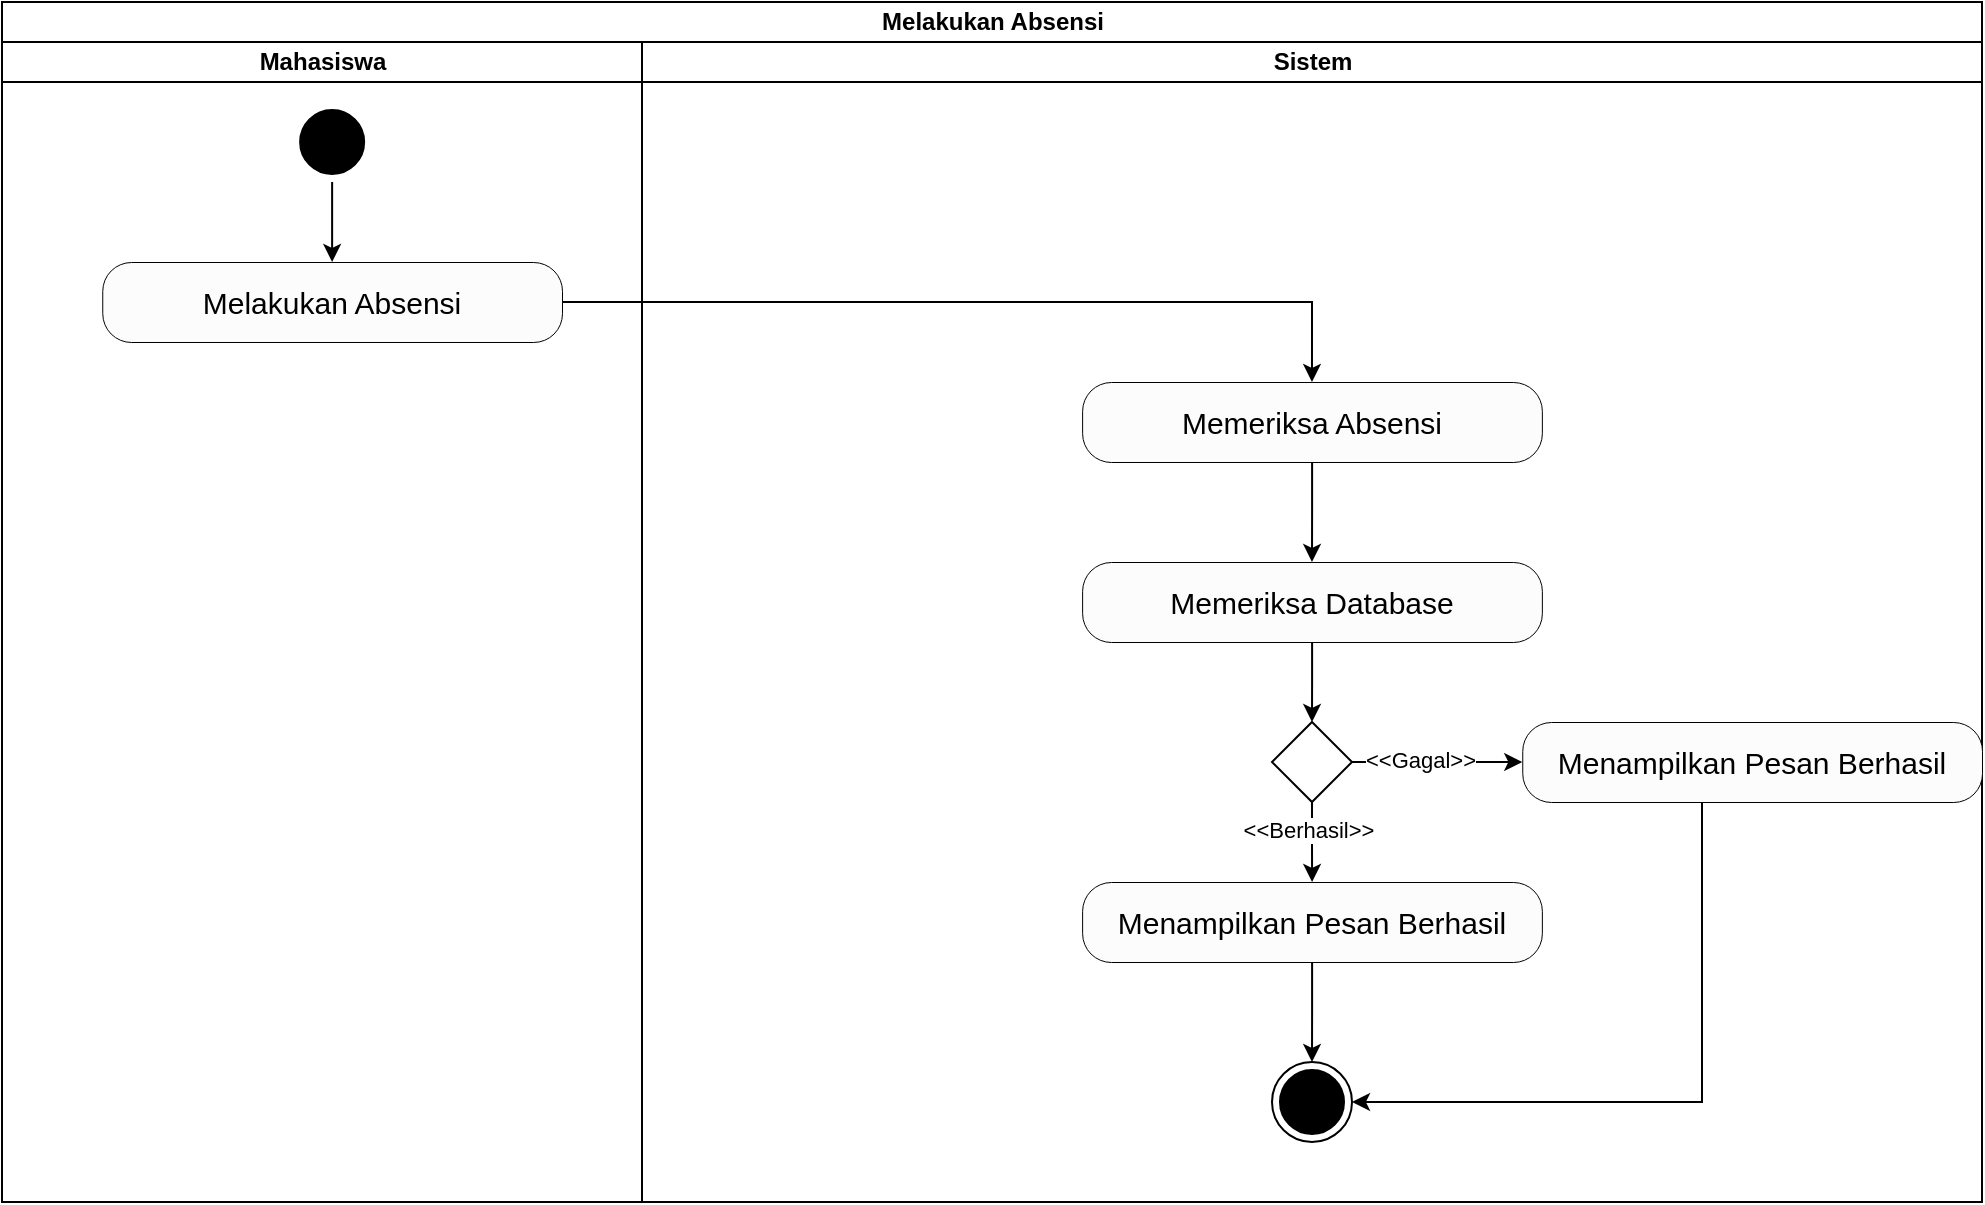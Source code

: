<mxfile version="23.1.1" type="github">
  <diagram name="Melakukan Absensi" id="fqRPTw9rEbrpvfVbGFxZ">
    <mxGraphModel dx="10" dy="1619" grid="1" gridSize="10" guides="1" tooltips="1" connect="1" arrows="1" fold="1" page="1" pageScale="1" pageWidth="850" pageHeight="1100" math="0" shadow="0">
      <root>
        <mxCell id="0" />
        <mxCell id="1" parent="0" />
        <mxCell id="yT5bd3Vj3d8P9JNHRMUm-1" value="Melakukan Absensi" style="swimlane;childLayout=stackLayout;resizeParent=1;resizeParentMax=0;startSize=20;html=1;" vertex="1" parent="1">
          <mxGeometry x="1110" y="-120" width="990" height="600" as="geometry" />
        </mxCell>
        <mxCell id="yT5bd3Vj3d8P9JNHRMUm-2" value="Mahasiswa" style="swimlane;startSize=20;html=1;" vertex="1" parent="yT5bd3Vj3d8P9JNHRMUm-1">
          <mxGeometry y="20" width="320" height="580" as="geometry" />
        </mxCell>
        <mxCell id="yT5bd3Vj3d8P9JNHRMUm-3" style="edgeStyle=orthogonalEdgeStyle;rounded=0;orthogonalLoop=1;jettySize=auto;html=1;entryX=0.5;entryY=0;entryDx=0;entryDy=0;" edge="1" parent="yT5bd3Vj3d8P9JNHRMUm-2" source="yT5bd3Vj3d8P9JNHRMUm-4" target="yT5bd3Vj3d8P9JNHRMUm-5">
          <mxGeometry relative="1" as="geometry" />
        </mxCell>
        <mxCell id="yT5bd3Vj3d8P9JNHRMUm-4" value="" style="ellipse;html=1;shape=startState;fillColor=#000000;strokeColor=#000000;" vertex="1" parent="yT5bd3Vj3d8P9JNHRMUm-2">
          <mxGeometry x="145.07" y="30" width="40" height="40" as="geometry" />
        </mxCell>
        <mxCell id="yT5bd3Vj3d8P9JNHRMUm-5" value="Melakukan Absensi" style="rounded=1;whiteSpace=wrap;html=1;fillColor=#FCFCFC;arcSize=36;strokeWidth=0.5;fontSize=15;" vertex="1" parent="yT5bd3Vj3d8P9JNHRMUm-2">
          <mxGeometry x="50.13" y="110" width="229.87" height="40" as="geometry" />
        </mxCell>
        <mxCell id="yT5bd3Vj3d8P9JNHRMUm-7" value="Sistem" style="swimlane;startSize=20;html=1;" vertex="1" parent="yT5bd3Vj3d8P9JNHRMUm-1">
          <mxGeometry x="320" y="20" width="670" height="580" as="geometry" />
        </mxCell>
        <mxCell id="yT5bd3Vj3d8P9JNHRMUm-10" value="" style="ellipse;html=1;shape=endState;fillColor=#000000;strokeColor=#000000;" vertex="1" parent="yT5bd3Vj3d8P9JNHRMUm-7">
          <mxGeometry x="315" y="510" width="40" height="40" as="geometry" />
        </mxCell>
        <mxCell id="yT5bd3Vj3d8P9JNHRMUm-27" style="edgeStyle=orthogonalEdgeStyle;rounded=0;orthogonalLoop=1;jettySize=auto;html=1;entryX=0.5;entryY=0;entryDx=0;entryDy=0;" edge="1" parent="yT5bd3Vj3d8P9JNHRMUm-7" source="yT5bd3Vj3d8P9JNHRMUm-24" target="yT5bd3Vj3d8P9JNHRMUm-31">
          <mxGeometry relative="1" as="geometry">
            <mxPoint x="335" y="260.0" as="targetPoint" />
          </mxGeometry>
        </mxCell>
        <mxCell id="yT5bd3Vj3d8P9JNHRMUm-24" value="Memeriksa Absensi" style="rounded=1;whiteSpace=wrap;html=1;fillColor=#FCFCFC;arcSize=36;strokeWidth=0.5;fontSize=15;" vertex="1" parent="yT5bd3Vj3d8P9JNHRMUm-7">
          <mxGeometry x="220.06" y="170" width="229.87" height="40" as="geometry" />
        </mxCell>
        <mxCell id="yT5bd3Vj3d8P9JNHRMUm-38" style="edgeStyle=orthogonalEdgeStyle;rounded=0;orthogonalLoop=1;jettySize=auto;html=1;entryX=0.5;entryY=0;entryDx=0;entryDy=0;" edge="1" parent="yT5bd3Vj3d8P9JNHRMUm-7" source="yT5bd3Vj3d8P9JNHRMUm-30" target="yT5bd3Vj3d8P9JNHRMUm-10">
          <mxGeometry relative="1" as="geometry" />
        </mxCell>
        <mxCell id="yT5bd3Vj3d8P9JNHRMUm-30" value="Menampilkan Pesan Berhasil" style="rounded=1;whiteSpace=wrap;html=1;fillColor=#FCFCFC;arcSize=36;strokeWidth=0.5;fontSize=15;" vertex="1" parent="yT5bd3Vj3d8P9JNHRMUm-7">
          <mxGeometry x="220.06" y="420" width="229.87" height="40" as="geometry" />
        </mxCell>
        <mxCell id="yT5bd3Vj3d8P9JNHRMUm-33" style="edgeStyle=orthogonalEdgeStyle;rounded=0;orthogonalLoop=1;jettySize=auto;html=1;entryX=0.5;entryY=0;entryDx=0;entryDy=0;" edge="1" parent="yT5bd3Vj3d8P9JNHRMUm-7" source="yT5bd3Vj3d8P9JNHRMUm-31" target="yT5bd3Vj3d8P9JNHRMUm-32">
          <mxGeometry relative="1" as="geometry" />
        </mxCell>
        <mxCell id="yT5bd3Vj3d8P9JNHRMUm-31" value="Memeriksa Database" style="rounded=1;whiteSpace=wrap;html=1;fillColor=#FCFCFC;arcSize=36;strokeWidth=0.5;fontSize=15;" vertex="1" parent="yT5bd3Vj3d8P9JNHRMUm-7">
          <mxGeometry x="220.06" y="260" width="229.87" height="40" as="geometry" />
        </mxCell>
        <mxCell id="yT5bd3Vj3d8P9JNHRMUm-34" style="edgeStyle=orthogonalEdgeStyle;rounded=0;orthogonalLoop=1;jettySize=auto;html=1;" edge="1" parent="yT5bd3Vj3d8P9JNHRMUm-7" source="yT5bd3Vj3d8P9JNHRMUm-32" target="yT5bd3Vj3d8P9JNHRMUm-30">
          <mxGeometry relative="1" as="geometry" />
        </mxCell>
        <mxCell id="yT5bd3Vj3d8P9JNHRMUm-41" value="&amp;lt;&amp;lt;Berhasil&amp;gt;&amp;gt;" style="edgeLabel;html=1;align=center;verticalAlign=middle;resizable=0;points=[];" vertex="1" connectable="0" parent="yT5bd3Vj3d8P9JNHRMUm-34">
          <mxGeometry x="-0.331" y="-2" relative="1" as="geometry">
            <mxPoint as="offset" />
          </mxGeometry>
        </mxCell>
        <mxCell id="yT5bd3Vj3d8P9JNHRMUm-36" style="edgeStyle=orthogonalEdgeStyle;rounded=0;orthogonalLoop=1;jettySize=auto;html=1;entryX=0;entryY=0.5;entryDx=0;entryDy=0;" edge="1" parent="yT5bd3Vj3d8P9JNHRMUm-7" source="yT5bd3Vj3d8P9JNHRMUm-32" target="yT5bd3Vj3d8P9JNHRMUm-35">
          <mxGeometry relative="1" as="geometry" />
        </mxCell>
        <mxCell id="yT5bd3Vj3d8P9JNHRMUm-40" value="&amp;lt;&amp;lt;Gagal&amp;gt;&amp;gt;" style="edgeLabel;html=1;align=center;verticalAlign=middle;resizable=0;points=[];" vertex="1" connectable="0" parent="yT5bd3Vj3d8P9JNHRMUm-36">
          <mxGeometry x="-0.202" y="1" relative="1" as="geometry">
            <mxPoint as="offset" />
          </mxGeometry>
        </mxCell>
        <mxCell id="yT5bd3Vj3d8P9JNHRMUm-32" value="" style="rhombus;" vertex="1" parent="yT5bd3Vj3d8P9JNHRMUm-7">
          <mxGeometry x="315.0" y="340" width="40" height="40" as="geometry" />
        </mxCell>
        <mxCell id="yT5bd3Vj3d8P9JNHRMUm-39" style="edgeStyle=orthogonalEdgeStyle;rounded=0;orthogonalLoop=1;jettySize=auto;html=1;entryX=1;entryY=0.5;entryDx=0;entryDy=0;" edge="1" parent="yT5bd3Vj3d8P9JNHRMUm-7" source="yT5bd3Vj3d8P9JNHRMUm-35" target="yT5bd3Vj3d8P9JNHRMUm-10">
          <mxGeometry relative="1" as="geometry">
            <Array as="points">
              <mxPoint x="530" y="530" />
            </Array>
          </mxGeometry>
        </mxCell>
        <mxCell id="yT5bd3Vj3d8P9JNHRMUm-35" value="Menampilkan Pesan Berhasil" style="rounded=1;whiteSpace=wrap;html=1;fillColor=#FCFCFC;arcSize=36;strokeWidth=0.5;fontSize=15;" vertex="1" parent="yT5bd3Vj3d8P9JNHRMUm-7">
          <mxGeometry x="440.13" y="340" width="229.87" height="40" as="geometry" />
        </mxCell>
        <mxCell id="yT5bd3Vj3d8P9JNHRMUm-25" style="edgeStyle=orthogonalEdgeStyle;rounded=0;orthogonalLoop=1;jettySize=auto;html=1;entryX=0.5;entryY=0;entryDx=0;entryDy=0;" edge="1" parent="yT5bd3Vj3d8P9JNHRMUm-1" source="yT5bd3Vj3d8P9JNHRMUm-5" target="yT5bd3Vj3d8P9JNHRMUm-24">
          <mxGeometry relative="1" as="geometry" />
        </mxCell>
      </root>
    </mxGraphModel>
  </diagram>
</mxfile>
